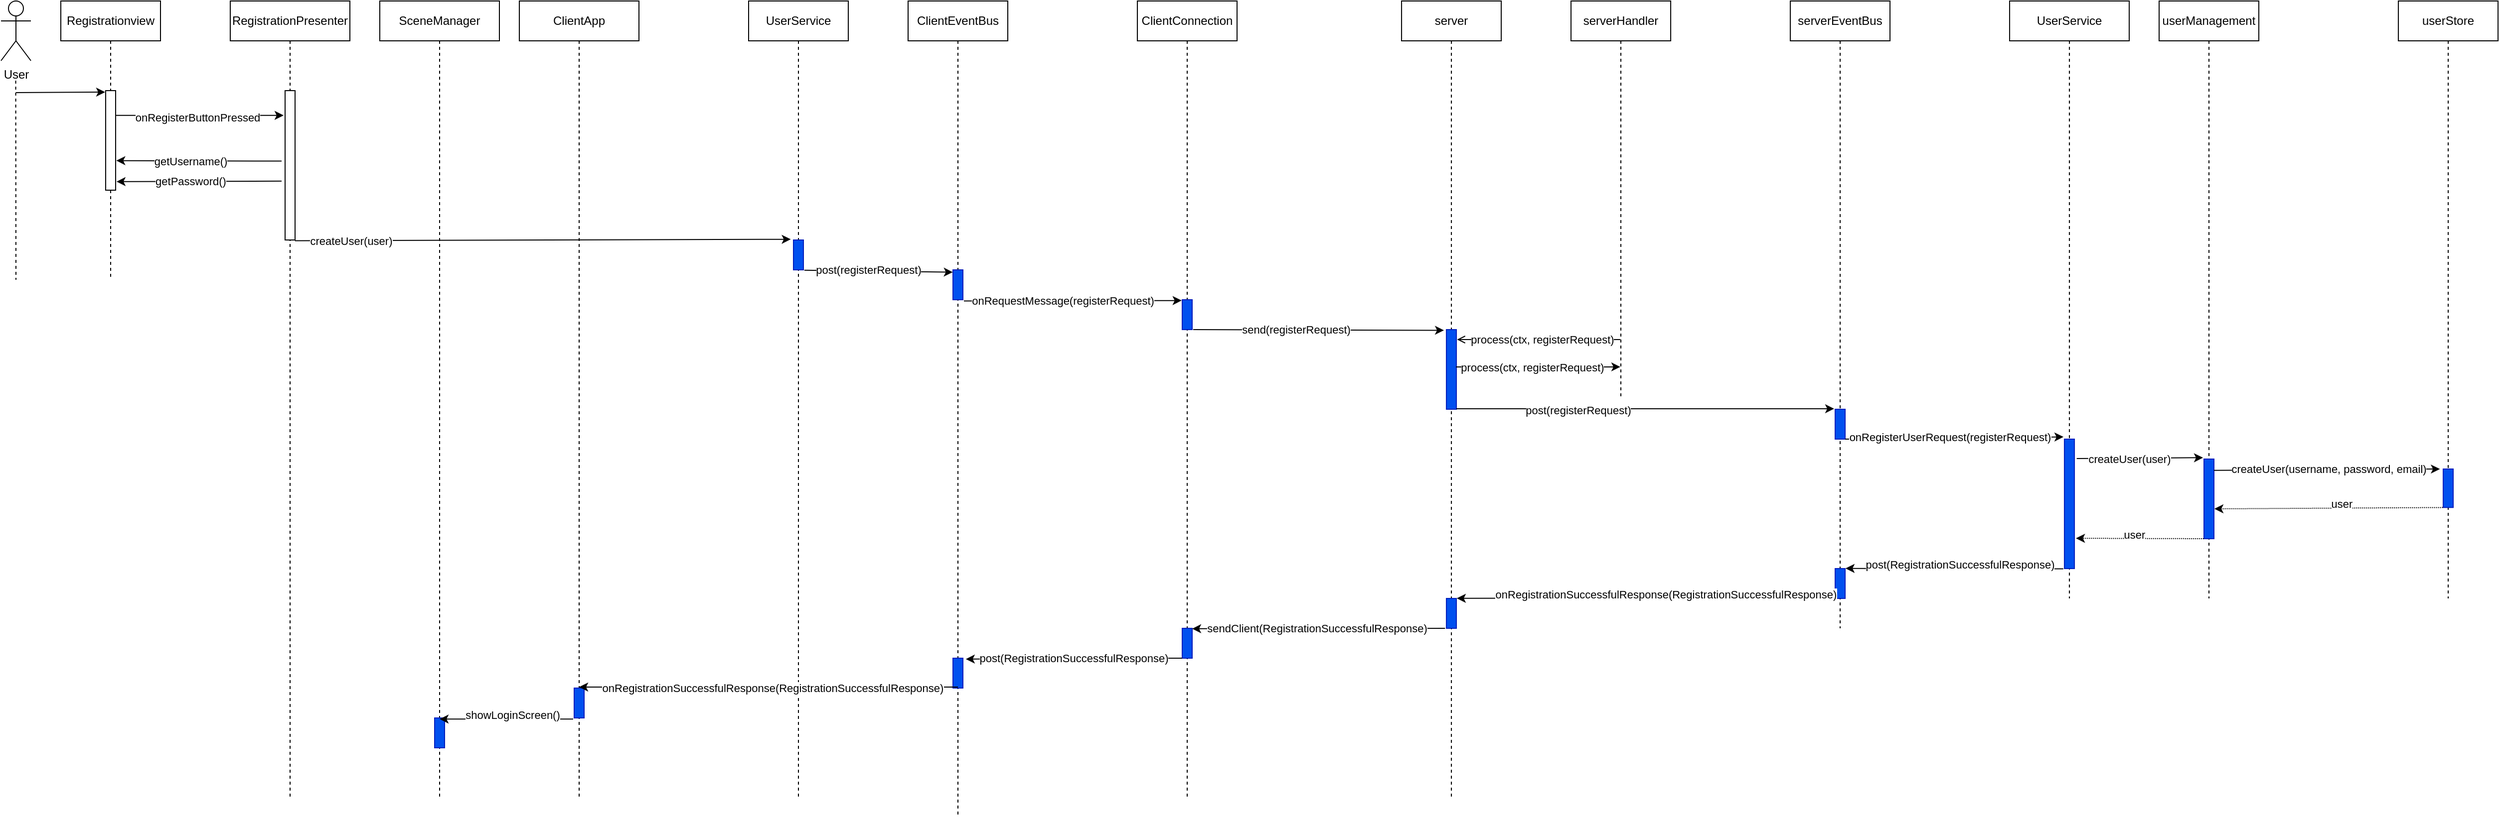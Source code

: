 <mxfile>
    <diagram id="3Xsf9Z5Jb-ylDypEAf_c" name="Register">
        <mxGraphModel dx="2295" dy="711" grid="1" gridSize="10" guides="1" tooltips="1" connect="1" arrows="1" fold="1" page="1" pageScale="1" pageWidth="850" pageHeight="1100" background="#ffffff" math="0" shadow="0">
            <root>
                <mxCell id="AodUy6y1ME9elZLvLSFF-0"/>
                <mxCell id="AodUy6y1ME9elZLvLSFF-1" parent="AodUy6y1ME9elZLvLSFF-0"/>
                <mxCell id="AodUy6y1ME9elZLvLSFF-2" value="RegistrationPresenter" style="shape=umlLifeline;perimeter=lifelinePerimeter;whiteSpace=wrap;html=1;container=1;collapsible=0;recursiveResize=0;outlineConnect=0;rounded=0;" parent="AodUy6y1ME9elZLvLSFF-1" vertex="1">
                    <mxGeometry x="240" y="80" width="120" height="800" as="geometry"/>
                </mxCell>
                <mxCell id="AodUy6y1ME9elZLvLSFF-3" value="" style="html=1;points=[];perimeter=orthogonalPerimeter;rounded=0;" parent="AodUy6y1ME9elZLvLSFF-2" vertex="1">
                    <mxGeometry x="55" y="90" width="10" height="150" as="geometry"/>
                </mxCell>
                <mxCell id="AodUy6y1ME9elZLvLSFF-4" value="Registrationview" style="shape=umlLifeline;perimeter=lifelinePerimeter;whiteSpace=wrap;html=1;container=1;collapsible=0;recursiveResize=0;outlineConnect=0;rounded=0;" parent="AodUy6y1ME9elZLvLSFF-1" vertex="1">
                    <mxGeometry x="70" y="80" width="100" height="280" as="geometry"/>
                </mxCell>
                <mxCell id="AodUy6y1ME9elZLvLSFF-5" value="" style="html=1;points=[];perimeter=orthogonalPerimeter;rounded=0;" parent="AodUy6y1ME9elZLvLSFF-4" vertex="1">
                    <mxGeometry x="45" y="90" width="10" height="100" as="geometry"/>
                </mxCell>
                <mxCell id="AodUy6y1ME9elZLvLSFF-6" value="ClientConnection" style="shape=umlLifeline;perimeter=lifelinePerimeter;whiteSpace=wrap;html=1;container=1;collapsible=0;recursiveResize=0;outlineConnect=0;rounded=0;" parent="AodUy6y1ME9elZLvLSFF-1" vertex="1">
                    <mxGeometry x="1150" y="80" width="100" height="800" as="geometry"/>
                </mxCell>
                <mxCell id="AodUy6y1ME9elZLvLSFF-7" value="" style="html=1;points=[];perimeter=orthogonalPerimeter;fillColor=#0050ef;fontColor=#ffffff;strokeColor=#001DBC;rounded=0;" parent="AodUy6y1ME9elZLvLSFF-6" vertex="1">
                    <mxGeometry x="45" y="300" width="10" height="30" as="geometry"/>
                </mxCell>
                <mxCell id="AodUy6y1ME9elZLvLSFF-8" value="" style="html=1;points=[];perimeter=orthogonalPerimeter;fillColor=#0050ef;fontColor=#ffffff;strokeColor=#001DBC;rounded=0;" parent="AodUy6y1ME9elZLvLSFF-6" vertex="1">
                    <mxGeometry x="45" y="630" width="10" height="30" as="geometry"/>
                </mxCell>
                <mxCell id="AodUy6y1ME9elZLvLSFF-97" style="edgeStyle=none;html=1;endArrow=classic;endFill=1;exitX=0.03;exitY=1.018;exitDx=0;exitDy=0;exitPerimeter=0;rounded=0;entryX=1.288;entryY=0.031;entryDx=0;entryDy=0;entryPerimeter=0;" parent="AodUy6y1ME9elZLvLSFF-6" target="AodUy6y1ME9elZLvLSFF-90" edge="1">
                    <mxGeometry relative="1" as="geometry">
                        <mxPoint x="45.0" y="660.06" as="sourcePoint"/>
                        <mxPoint x="-150.3" y="660.52" as="targetPoint"/>
                        <Array as="points">
                            <mxPoint x="-25.25" y="660"/>
                        </Array>
                    </mxGeometry>
                </mxCell>
                <mxCell id="AodUy6y1ME9elZLvLSFF-98" value="post(RegistrationSuccessfulResponse)" style="edgeLabel;html=1;align=center;verticalAlign=middle;resizable=0;points=[];rounded=0;" parent="AodUy6y1ME9elZLvLSFF-97" vertex="1" connectable="0">
                    <mxGeometry x="-0.387" y="-2" relative="1" as="geometry">
                        <mxPoint x="-43" y="2" as="offset"/>
                    </mxGeometry>
                </mxCell>
                <mxCell id="AodUy6y1ME9elZLvLSFF-17" value="serverHandler" style="shape=umlLifeline;perimeter=lifelinePerimeter;whiteSpace=wrap;html=1;container=1;collapsible=0;recursiveResize=0;outlineConnect=0;rounded=0;" parent="AodUy6y1ME9elZLvLSFF-1" vertex="1">
                    <mxGeometry x="1585.04" y="80" width="100" height="400" as="geometry"/>
                </mxCell>
                <mxCell id="AodUy6y1ME9elZLvLSFF-20" value="server" style="shape=umlLifeline;perimeter=lifelinePerimeter;whiteSpace=wrap;html=1;container=1;collapsible=0;recursiveResize=0;outlineConnect=0;rounded=0;" parent="AodUy6y1ME9elZLvLSFF-1" vertex="1">
                    <mxGeometry x="1415.04" y="80" width="100" height="800" as="geometry"/>
                </mxCell>
                <mxCell id="AodUy6y1ME9elZLvLSFF-21" value="" style="html=1;points=[];perimeter=orthogonalPerimeter;fillColor=#0050ef;fontColor=#ffffff;strokeColor=#001DBC;rounded=0;" parent="AodUy6y1ME9elZLvLSFF-20" vertex="1">
                    <mxGeometry x="45" y="330" width="10" height="80" as="geometry"/>
                </mxCell>
                <mxCell id="AodUy6y1ME9elZLvLSFF-22" value="" style="html=1;points=[];perimeter=orthogonalPerimeter;fillColor=#0050ef;fontColor=#ffffff;strokeColor=#001DBC;rounded=0;" parent="AodUy6y1ME9elZLvLSFF-20" vertex="1">
                    <mxGeometry x="45" y="600" width="10" height="30" as="geometry"/>
                </mxCell>
                <mxCell id="AodUy6y1ME9elZLvLSFF-23" value="&lt;span&gt;UserService&lt;/span&gt;" style="shape=umlLifeline;perimeter=lifelinePerimeter;whiteSpace=wrap;html=1;container=1;collapsible=0;recursiveResize=0;outlineConnect=0;rounded=0;" parent="AodUy6y1ME9elZLvLSFF-1" vertex="1">
                    <mxGeometry x="2025.04" y="80" width="120" height="600" as="geometry"/>
                </mxCell>
                <mxCell id="AodUy6y1ME9elZLvLSFF-24" value="" style="html=1;points=[];perimeter=orthogonalPerimeter;fillColor=#0050ef;fontColor=#ffffff;strokeColor=#001DBC;rounded=0;" parent="AodUy6y1ME9elZLvLSFF-23" vertex="1">
                    <mxGeometry x="55" y="440" width="10" height="130" as="geometry"/>
                </mxCell>
                <mxCell id="AodUy6y1ME9elZLvLSFF-25" value="serverEventBus" style="shape=umlLifeline;perimeter=lifelinePerimeter;whiteSpace=wrap;html=1;container=1;collapsible=0;recursiveResize=0;outlineConnect=0;rounded=0;" parent="AodUy6y1ME9elZLvLSFF-1" vertex="1">
                    <mxGeometry x="1805.04" y="80" width="100" height="630" as="geometry"/>
                </mxCell>
                <mxCell id="AodUy6y1ME9elZLvLSFF-26" value="" style="html=1;points=[];perimeter=orthogonalPerimeter;fillColor=#0050ef;fontColor=#ffffff;strokeColor=#001DBC;rounded=0;" parent="AodUy6y1ME9elZLvLSFF-25" vertex="1">
                    <mxGeometry x="45" y="410" width="10" height="30" as="geometry"/>
                </mxCell>
                <mxCell id="AodUy6y1ME9elZLvLSFF-27" value="" style="html=1;points=[];perimeter=orthogonalPerimeter;fillColor=#0050ef;fontColor=#ffffff;strokeColor=#001DBC;rounded=0;" parent="AodUy6y1ME9elZLvLSFF-25" vertex="1">
                    <mxGeometry x="45" y="570" width="10" height="30" as="geometry"/>
                </mxCell>
                <mxCell id="AodUy6y1ME9elZLvLSFF-28" value="" style="edgeStyle=none;html=1;dashed=1;endArrow=none;endFill=0;rounded=0;" parent="AodUy6y1ME9elZLvLSFF-1" edge="1">
                    <mxGeometry relative="1" as="geometry">
                        <mxPoint x="24.76" y="160" as="sourcePoint"/>
                        <mxPoint x="25" y="360" as="targetPoint"/>
                    </mxGeometry>
                </mxCell>
                <mxCell id="AodUy6y1ME9elZLvLSFF-29" style="edgeStyle=none;html=1;endArrow=classic;endFill=1;entryX=-0.052;entryY=0.015;entryDx=0;entryDy=0;entryPerimeter=0;rounded=0;" parent="AodUy6y1ME9elZLvLSFF-1" target="AodUy6y1ME9elZLvLSFF-5" edge="1">
                    <mxGeometry relative="1" as="geometry">
                        <mxPoint x="25" y="172" as="sourcePoint"/>
                    </mxGeometry>
                </mxCell>
                <mxCell id="AodUy6y1ME9elZLvLSFF-30" value="User" style="shape=umlActor;verticalLabelPosition=bottom;verticalAlign=top;html=1;rounded=0;" parent="AodUy6y1ME9elZLvLSFF-1" vertex="1">
                    <mxGeometry x="10" y="80" width="30" height="60" as="geometry"/>
                </mxCell>
                <mxCell id="AodUy6y1ME9elZLvLSFF-31" value="userStore" style="shape=umlLifeline;perimeter=lifelinePerimeter;whiteSpace=wrap;html=1;container=1;collapsible=0;recursiveResize=0;outlineConnect=0;rounded=0;" parent="AodUy6y1ME9elZLvLSFF-1" vertex="1">
                    <mxGeometry x="2415.04" y="80" width="100" height="600" as="geometry"/>
                </mxCell>
                <mxCell id="AodUy6y1ME9elZLvLSFF-32" value="" style="html=1;points=[];perimeter=orthogonalPerimeter;fillColor=#0050ef;fontColor=#ffffff;strokeColor=#001DBC;rounded=0;" parent="AodUy6y1ME9elZLvLSFF-31" vertex="1">
                    <mxGeometry x="45" y="470" width="10" height="38.64" as="geometry"/>
                </mxCell>
                <mxCell id="AodUy6y1ME9elZLvLSFF-38" style="edgeStyle=none;html=1;endArrow=classic;endFill=1;entryX=-0.148;entryY=0.166;entryDx=0;entryDy=0;entryPerimeter=0;rounded=0;" parent="AodUy6y1ME9elZLvLSFF-1" source="AodUy6y1ME9elZLvLSFF-5" target="AodUy6y1ME9elZLvLSFF-3" edge="1">
                    <mxGeometry relative="1" as="geometry">
                        <mxPoint x="120" y="190" as="sourcePoint"/>
                        <mxPoint x="280" y="190" as="targetPoint"/>
                    </mxGeometry>
                </mxCell>
                <mxCell id="AodUy6y1ME9elZLvLSFF-39" value="onRegisterButtonPressed" style="edgeLabel;html=1;align=center;verticalAlign=middle;resizable=0;points=[];rounded=0;" parent="AodUy6y1ME9elZLvLSFF-38" vertex="1" connectable="0">
                    <mxGeometry x="-0.387" y="-2" relative="1" as="geometry">
                        <mxPoint x="30" as="offset"/>
                    </mxGeometry>
                </mxCell>
                <mxCell id="AodUy6y1ME9elZLvLSFF-40" style="edgeStyle=none;html=1;endArrow=classic;endFill=1;exitX=-0.351;exitY=0.472;exitDx=0;exitDy=0;exitPerimeter=0;entryX=1.067;entryY=0.703;entryDx=0;entryDy=0;entryPerimeter=0;rounded=0;" parent="AodUy6y1ME9elZLvLSFF-1" source="AodUy6y1ME9elZLvLSFF-3" target="AodUy6y1ME9elZLvLSFF-5" edge="1">
                    <mxGeometry relative="1" as="geometry">
                        <mxPoint x="280" y="280" as="sourcePoint"/>
                        <mxPoint x="259.48" y="280.0" as="targetPoint"/>
                    </mxGeometry>
                </mxCell>
                <mxCell id="AodUy6y1ME9elZLvLSFF-41" value="getUsername()" style="edgeLabel;html=1;align=center;verticalAlign=middle;resizable=0;points=[];rounded=0;" parent="AodUy6y1ME9elZLvLSFF-40" vertex="1" connectable="0">
                    <mxGeometry x="0.105" relative="1" as="geometry">
                        <mxPoint as="offset"/>
                    </mxGeometry>
                </mxCell>
                <mxCell id="AodUy6y1ME9elZLvLSFF-42" style="edgeStyle=none;html=1;endArrow=classic;endFill=1;exitX=-0.351;exitY=0.606;exitDx=0;exitDy=0;exitPerimeter=0;entryX=1.09;entryY=0.914;entryDx=0;entryDy=0;entryPerimeter=0;rounded=0;" parent="AodUy6y1ME9elZLvLSFF-1" source="AodUy6y1ME9elZLvLSFF-3" target="AodUy6y1ME9elZLvLSFF-5" edge="1">
                    <mxGeometry relative="1" as="geometry">
                        <mxPoint x="288.57" y="260.48" as="sourcePoint"/>
                        <mxPoint x="130.0" y="260" as="targetPoint"/>
                        <Array as="points"/>
                    </mxGeometry>
                </mxCell>
                <mxCell id="AodUy6y1ME9elZLvLSFF-43" value="getPassword()" style="edgeLabel;html=1;align=center;verticalAlign=middle;resizable=0;points=[];rounded=0;" parent="AodUy6y1ME9elZLvLSFF-42" vertex="1" connectable="0">
                    <mxGeometry x="0.105" relative="1" as="geometry">
                        <mxPoint as="offset"/>
                    </mxGeometry>
                </mxCell>
                <mxCell id="AodUy6y1ME9elZLvLSFF-46" style="edgeStyle=none;html=1;endArrow=classic;endFill=1;rounded=0;exitX=1.1;exitY=1;exitDx=0;exitDy=0;exitPerimeter=0;entryX=-0.243;entryY=0.009;entryDx=0;entryDy=0;entryPerimeter=0;" parent="AodUy6y1ME9elZLvLSFF-1" source="AodUy6y1ME9elZLvLSFF-7" target="AodUy6y1ME9elZLvLSFF-21" edge="1">
                    <mxGeometry relative="1" as="geometry">
                        <mxPoint x="1130" y="395" as="sourcePoint"/>
                        <mxPoint x="1380" y="410" as="targetPoint"/>
                    </mxGeometry>
                </mxCell>
                <mxCell id="AodUy6y1ME9elZLvLSFF-47" value="send(registerRequest)" style="edgeLabel;html=1;align=center;verticalAlign=middle;resizable=0;points=[];rounded=0;" parent="AodUy6y1ME9elZLvLSFF-46" vertex="1" connectable="0">
                    <mxGeometry x="-0.387" y="-2" relative="1" as="geometry">
                        <mxPoint x="26" y="-2" as="offset"/>
                    </mxGeometry>
                </mxCell>
                <mxCell id="AodUy6y1ME9elZLvLSFF-48" style="edgeStyle=none;html=1;endArrow=classic;endFill=1;exitX=0.957;exitY=0.468;exitDx=0;exitDy=0;exitPerimeter=0;rounded=0;" parent="AodUy6y1ME9elZLvLSFF-1" source="AodUy6y1ME9elZLvLSFF-21" target="AodUy6y1ME9elZLvLSFF-17" edge="1">
                    <mxGeometry relative="1" as="geometry">
                        <mxPoint x="1475.04" y="380.93" as="sourcePoint"/>
                        <mxPoint x="1624.52" y="379.49" as="targetPoint"/>
                    </mxGeometry>
                </mxCell>
                <mxCell id="AodUy6y1ME9elZLvLSFF-49" value="process(ctx, registerRequest)" style="edgeLabel;html=1;align=center;verticalAlign=middle;resizable=0;points=[];rounded=0;" parent="AodUy6y1ME9elZLvLSFF-48" vertex="1" connectable="0">
                    <mxGeometry x="-0.387" y="-2" relative="1" as="geometry">
                        <mxPoint x="26" y="-2" as="offset"/>
                    </mxGeometry>
                </mxCell>
                <mxCell id="AodUy6y1ME9elZLvLSFF-50" style="edgeStyle=none;html=1;endArrow=classic;endFill=1;exitX=0.995;exitY=0.993;exitDx=0;exitDy=0;exitPerimeter=0;entryX=-0.1;entryY=-0.017;entryDx=0;entryDy=0;entryPerimeter=0;rounded=0;" parent="AodUy6y1ME9elZLvLSFF-1" source="AodUy6y1ME9elZLvLSFF-21" target="AodUy6y1ME9elZLvLSFF-26" edge="1">
                    <mxGeometry relative="1" as="geometry">
                        <mxPoint x="1470.04" y="432.12" as="sourcePoint"/>
                        <mxPoint x="1755.04" y="429" as="targetPoint"/>
                    </mxGeometry>
                </mxCell>
                <mxCell id="AodUy6y1ME9elZLvLSFF-51" value="post(registerRequest)" style="edgeLabel;html=1;align=center;verticalAlign=middle;resizable=0;points=[];rounded=0;" parent="AodUy6y1ME9elZLvLSFF-50" vertex="1" connectable="0">
                    <mxGeometry x="-0.387" y="-2" relative="1" as="geometry">
                        <mxPoint x="6" y="-1" as="offset"/>
                    </mxGeometry>
                </mxCell>
                <mxCell id="AodUy6y1ME9elZLvLSFF-52" style="edgeStyle=none;html=1;endArrow=classic;endFill=1;exitX=0.995;exitY=0.998;exitDx=0;exitDy=0;exitPerimeter=0;entryX=-0.1;entryY=-0.017;entryDx=0;entryDy=0;entryPerimeter=0;rounded=0;" parent="AodUy6y1ME9elZLvLSFF-1" source="AodUy6y1ME9elZLvLSFF-26" target="AodUy6y1ME9elZLvLSFF-24" edge="1">
                    <mxGeometry relative="1" as="geometry">
                        <mxPoint x="1655.04" y="510" as="sourcePoint"/>
                        <mxPoint x="1940.09" y="509.56" as="targetPoint"/>
                    </mxGeometry>
                </mxCell>
                <mxCell id="AodUy6y1ME9elZLvLSFF-53" value="onRegisterUserRequest(registerRequest)" style="edgeLabel;html=1;align=center;verticalAlign=middle;resizable=0;points=[];rounded=0;" parent="AodUy6y1ME9elZLvLSFF-52" vertex="1" connectable="0">
                    <mxGeometry x="-0.387" y="-2" relative="1" as="geometry">
                        <mxPoint x="38" y="-4" as="offset"/>
                    </mxGeometry>
                </mxCell>
                <mxCell id="AodUy6y1ME9elZLvLSFF-54" value="userManagement" style="shape=umlLifeline;perimeter=lifelinePerimeter;whiteSpace=wrap;html=1;container=1;collapsible=0;recursiveResize=0;outlineConnect=0;rounded=0;" parent="AodUy6y1ME9elZLvLSFF-1" vertex="1">
                    <mxGeometry x="2175.04" y="80" width="100" height="600" as="geometry"/>
                </mxCell>
                <mxCell id="AodUy6y1ME9elZLvLSFF-55" value="" style="html=1;points=[];perimeter=orthogonalPerimeter;fillColor=#0050ef;fontColor=#ffffff;strokeColor=#001DBC;rounded=0;" parent="AodUy6y1ME9elZLvLSFF-54" vertex="1">
                    <mxGeometry x="45" y="460" width="10" height="80" as="geometry"/>
                </mxCell>
                <mxCell id="AodUy6y1ME9elZLvLSFF-56" style="edgeStyle=none;html=1;endArrow=classic;endFill=1;entryX=-0.1;entryY=-0.017;entryDx=0;entryDy=0;entryPerimeter=0;exitX=1.233;exitY=0.15;exitDx=0;exitDy=0;exitPerimeter=0;rounded=0;" parent="AodUy6y1ME9elZLvLSFF-1" source="AodUy6y1ME9elZLvLSFF-24" target="AodUy6y1ME9elZLvLSFF-55" edge="1">
                    <mxGeometry relative="1" as="geometry">
                        <mxPoint x="2035.04" y="479" as="sourcePoint"/>
                        <mxPoint x="2135.14" y="530.92" as="targetPoint"/>
                    </mxGeometry>
                </mxCell>
                <mxCell id="AodUy6y1ME9elZLvLSFF-57" value="createUser(user)" style="edgeLabel;html=1;align=center;verticalAlign=middle;resizable=0;points=[];rounded=0;" parent="AodUy6y1ME9elZLvLSFF-56" vertex="1" connectable="0">
                    <mxGeometry x="-0.387" y="-2" relative="1" as="geometry">
                        <mxPoint x="13" y="-1" as="offset"/>
                    </mxGeometry>
                </mxCell>
                <mxCell id="AodUy6y1ME9elZLvLSFF-58" style="edgeStyle=none;html=1;endArrow=classic;endFill=1;entryX=-0.333;entryY=0;entryDx=0;entryDy=0;entryPerimeter=0;exitX=0.995;exitY=0.142;exitDx=0;exitDy=0;exitPerimeter=0;rounded=0;" parent="AodUy6y1ME9elZLvLSFF-1" source="AodUy6y1ME9elZLvLSFF-55" target="AodUy6y1ME9elZLvLSFF-32" edge="1">
                    <mxGeometry relative="1" as="geometry">
                        <mxPoint x="2210.04" y="490.86" as="sourcePoint"/>
                        <mxPoint x="2302.81" y="542.28" as="targetPoint"/>
                    </mxGeometry>
                </mxCell>
                <mxCell id="AodUy6y1ME9elZLvLSFF-59" value="createUser(username, password, email)" style="edgeLabel;html=1;align=center;verticalAlign=middle;resizable=0;points=[];rounded=0;" parent="AodUy6y1ME9elZLvLSFF-58" vertex="1" connectable="0">
                    <mxGeometry x="-0.387" y="-2" relative="1" as="geometry">
                        <mxPoint x="45" y="-3" as="offset"/>
                    </mxGeometry>
                </mxCell>
                <mxCell id="AodUy6y1ME9elZLvLSFF-60" style="edgeStyle=none;html=1;endArrow=classic;endFill=1;dashed=1;dashPattern=1 1;entryX=1.047;entryY=0.625;entryDx=0;entryDy=0;entryPerimeter=0;exitX=-0.028;exitY=1.001;exitDx=0;exitDy=0;exitPerimeter=0;rounded=0;" parent="AodUy6y1ME9elZLvLSFF-1" source="AodUy6y1ME9elZLvLSFF-32" target="AodUy6y1ME9elZLvLSFF-55" edge="1">
                    <mxGeometry relative="1" as="geometry">
                        <mxPoint x="2375.04" y="528" as="sourcePoint"/>
                        <mxPoint x="2219.09" y="524.67" as="targetPoint"/>
                    </mxGeometry>
                </mxCell>
                <mxCell id="AodUy6y1ME9elZLvLSFF-61" value="user" style="edgeLabel;html=1;align=center;verticalAlign=middle;resizable=0;points=[];rounded=0;" parent="AodUy6y1ME9elZLvLSFF-60" vertex="1" connectable="0">
                    <mxGeometry x="-0.387" y="-2" relative="1" as="geometry">
                        <mxPoint x="-31" y="-2" as="offset"/>
                    </mxGeometry>
                </mxCell>
                <mxCell id="AodUy6y1ME9elZLvLSFF-62" style="edgeStyle=none;html=1;endArrow=classic;endFill=1;dashed=1;dashPattern=1 1;entryX=1.156;entryY=0.766;entryDx=0;entryDy=0;entryPerimeter=0;exitX=-0.018;exitY=1;exitDx=0;exitDy=0;exitPerimeter=0;rounded=0;" parent="AodUy6y1ME9elZLvLSFF-1" source="AodUy6y1ME9elZLvLSFF-55" target="AodUy6y1ME9elZLvLSFF-24" edge="1">
                    <mxGeometry relative="1" as="geometry">
                        <mxPoint x="2194.29" y="559.639" as="sourcePoint"/>
                        <mxPoint x="2025.04" y="559.6" as="targetPoint"/>
                    </mxGeometry>
                </mxCell>
                <mxCell id="AodUy6y1ME9elZLvLSFF-63" value="user" style="edgeLabel;html=1;align=center;verticalAlign=middle;resizable=0;points=[];rounded=0;" parent="AodUy6y1ME9elZLvLSFF-62" vertex="1" connectable="0">
                    <mxGeometry x="-0.387" y="-2" relative="1" as="geometry">
                        <mxPoint x="-31" y="-2" as="offset"/>
                    </mxGeometry>
                </mxCell>
                <mxCell id="AodUy6y1ME9elZLvLSFF-64" style="edgeStyle=none;html=1;endArrow=classic;endFill=1;entryX=1.042;entryY=-0.004;entryDx=0;entryDy=0;entryPerimeter=0;exitX=-0.112;exitY=1.002;exitDx=0;exitDy=0;exitPerimeter=0;rounded=0;" parent="AodUy6y1ME9elZLvLSFF-1" source="AodUy6y1ME9elZLvLSFF-24" target="AodUy6y1ME9elZLvLSFF-27" edge="1">
                    <mxGeometry relative="1" as="geometry">
                        <mxPoint x="1988.3" y="580.42" as="sourcePoint"/>
                        <mxPoint x="1830.04" y="580" as="targetPoint"/>
                    </mxGeometry>
                </mxCell>
                <mxCell id="AodUy6y1ME9elZLvLSFF-65" value="post(RegistrationSuccessfulResponse)" style="edgeLabel;html=1;align=center;verticalAlign=middle;resizable=0;points=[];rounded=0;" parent="AodUy6y1ME9elZLvLSFF-64" vertex="1" connectable="0">
                    <mxGeometry x="-0.387" y="-2" relative="1" as="geometry">
                        <mxPoint x="-37" y="-2" as="offset"/>
                    </mxGeometry>
                </mxCell>
                <mxCell id="AodUy6y1ME9elZLvLSFF-66" style="edgeStyle=none;html=1;endArrow=classic;endFill=1;entryX=1.042;entryY=-0.004;entryDx=0;entryDy=0;entryPerimeter=0;exitX=-0.18;exitY=0.98;exitDx=0;exitDy=0;exitPerimeter=0;rounded=0;" parent="AodUy6y1ME9elZLvLSFF-1" source="AodUy6y1ME9elZLvLSFF-27" target="AodUy6y1ME9elZLvLSFF-22" edge="1">
                    <mxGeometry relative="1" as="geometry">
                        <mxPoint x="1658.92" y="620.26" as="sourcePoint"/>
                        <mxPoint x="1460.04" y="610" as="targetPoint"/>
                    </mxGeometry>
                </mxCell>
                <mxCell id="AodUy6y1ME9elZLvLSFF-67" value="onRegistrationSuccessfulResponse(RegistrationSuccessfulResponse)" style="edgeLabel;html=1;align=center;verticalAlign=middle;resizable=0;points=[];rounded=0;" parent="AodUy6y1ME9elZLvLSFF-66" vertex="1" connectable="0">
                    <mxGeometry x="-0.387" y="-2" relative="1" as="geometry">
                        <mxPoint x="-52" y="-2" as="offset"/>
                    </mxGeometry>
                </mxCell>
                <mxCell id="AodUy6y1ME9elZLvLSFF-68" style="edgeStyle=none;html=1;endArrow=classic;endFill=1;entryX=0.995;entryY=0.014;entryDx=0;entryDy=0;entryPerimeter=0;exitX=-0.137;exitY=1;exitDx=0;exitDy=0;exitPerimeter=0;rounded=0;" parent="AodUy6y1ME9elZLvLSFF-1" source="AodUy6y1ME9elZLvLSFF-22" target="AodUy6y1ME9elZLvLSFF-8" edge="1">
                    <mxGeometry relative="1" as="geometry">
                        <mxPoint x="1145" y="640" as="sourcePoint"/>
                        <mxPoint x="985.504" y="640" as="targetPoint"/>
                        <Array as="points"/>
                    </mxGeometry>
                </mxCell>
                <mxCell id="AodUy6y1ME9elZLvLSFF-69" value="sendClient(RegistrationSuccessfulResponse)" style="edgeLabel;html=1;align=center;verticalAlign=middle;resizable=0;points=[];rounded=0;" parent="AodUy6y1ME9elZLvLSFF-68" vertex="1" connectable="0">
                    <mxGeometry x="-0.387" y="-2" relative="1" as="geometry">
                        <mxPoint x="-51" y="2" as="offset"/>
                    </mxGeometry>
                </mxCell>
                <mxCell id="AodUy6y1ME9elZLvLSFF-70" style="edgeStyle=none;html=1;endArrow=classic;endFill=1;exitX=0.98;exitY=1.005;exitDx=0;exitDy=0;exitPerimeter=0;rounded=0;entryX=-0.274;entryY=-0.023;entryDx=0;entryDy=0;entryPerimeter=0;" parent="AodUy6y1ME9elZLvLSFF-1" source="AodUy6y1ME9elZLvLSFF-3" target="AodUy6y1ME9elZLvLSFF-81" edge="1">
                    <mxGeometry relative="1" as="geometry">
                        <mxPoint x="459.71" y="289.52" as="sourcePoint"/>
                        <mxPoint x="454.48" y="289.49" as="targetPoint"/>
                    </mxGeometry>
                </mxCell>
                <mxCell id="AodUy6y1ME9elZLvLSFF-71" value="createUser(user)" style="edgeLabel;html=1;align=center;verticalAlign=middle;resizable=0;points=[];rounded=0;" parent="AodUy6y1ME9elZLvLSFF-70" vertex="1" connectable="0">
                    <mxGeometry x="-0.387" y="-2" relative="1" as="geometry">
                        <mxPoint x="-97" y="-2" as="offset"/>
                    </mxGeometry>
                </mxCell>
                <mxCell id="AodUy6y1ME9elZLvLSFF-80" value="UserService" style="shape=umlLifeline;perimeter=lifelinePerimeter;whiteSpace=wrap;html=1;container=1;collapsible=0;recursiveResize=0;outlineConnect=0;rounded=0;" parent="AodUy6y1ME9elZLvLSFF-1" vertex="1">
                    <mxGeometry x="760" y="80" width="100" height="800" as="geometry"/>
                </mxCell>
                <mxCell id="AodUy6y1ME9elZLvLSFF-81" value="" style="html=1;points=[];perimeter=orthogonalPerimeter;fillColor=#0050ef;fontColor=#ffffff;strokeColor=#001DBC;rounded=0;" parent="AodUy6y1ME9elZLvLSFF-80" vertex="1">
                    <mxGeometry x="45" y="240" width="10" height="30" as="geometry"/>
                </mxCell>
                <mxCell id="AodUy6y1ME9elZLvLSFF-88" value="ClientEventBus" style="shape=umlLifeline;perimeter=lifelinePerimeter;whiteSpace=wrap;html=1;container=1;collapsible=0;recursiveResize=0;outlineConnect=0;rounded=0;" parent="AodUy6y1ME9elZLvLSFF-1" vertex="1">
                    <mxGeometry x="920" y="80" width="100" height="820" as="geometry"/>
                </mxCell>
                <mxCell id="AodUy6y1ME9elZLvLSFF-89" value="" style="html=1;points=[];perimeter=orthogonalPerimeter;fillColor=#0050ef;fontColor=#ffffff;strokeColor=#001DBC;rounded=0;" parent="AodUy6y1ME9elZLvLSFF-88" vertex="1">
                    <mxGeometry x="45" y="270" width="10" height="30" as="geometry"/>
                </mxCell>
                <mxCell id="AodUy6y1ME9elZLvLSFF-90" value="" style="html=1;points=[];perimeter=orthogonalPerimeter;fillColor=#0050ef;fontColor=#ffffff;strokeColor=#001DBC;rounded=0;" parent="AodUy6y1ME9elZLvLSFF-88" vertex="1">
                    <mxGeometry x="45" y="660" width="10" height="30" as="geometry"/>
                </mxCell>
                <mxCell id="AodUy6y1ME9elZLvLSFF-91" style="edgeStyle=none;html=1;endArrow=classic;endFill=1;exitX=1.095;exitY=1.011;exitDx=0;exitDy=0;exitPerimeter=0;rounded=0;entryX=-0.017;entryY=0.078;entryDx=0;entryDy=0;entryPerimeter=0;" parent="AodUy6y1ME9elZLvLSFF-1" source="AodUy6y1ME9elZLvLSFF-81" target="AodUy6y1ME9elZLvLSFF-89" edge="1">
                    <mxGeometry relative="1" as="geometry">
                        <mxPoint x="812.79" y="350.0" as="sourcePoint"/>
                        <mxPoint x="1010.0" y="350.03" as="targetPoint"/>
                        <Array as="points"/>
                    </mxGeometry>
                </mxCell>
                <mxCell id="AodUy6y1ME9elZLvLSFF-92" value="post(registerRequest)" style="edgeLabel;html=1;align=center;verticalAlign=middle;resizable=0;points=[];rounded=0;" parent="AodUy6y1ME9elZLvLSFF-91" vertex="1" connectable="0">
                    <mxGeometry x="-0.387" y="-2" relative="1" as="geometry">
                        <mxPoint x="18" y="-3" as="offset"/>
                    </mxGeometry>
                </mxCell>
                <mxCell id="AodUy6y1ME9elZLvLSFF-93" style="edgeStyle=none;html=1;endArrow=classic;endFill=1;entryX=-0.06;entryY=0.027;entryDx=0;entryDy=0;entryPerimeter=0;exitX=1.1;exitY=1.04;exitDx=0;exitDy=0;exitPerimeter=0;rounded=0;" parent="AodUy6y1ME9elZLvLSFF-1" source="AodUy6y1ME9elZLvLSFF-89" target="AodUy6y1ME9elZLvLSFF-7" edge="1">
                    <mxGeometry relative="1" as="geometry">
                        <mxPoint x="975" y="364.86" as="sourcePoint"/>
                        <mxPoint x="1169.29" y="364.41" as="targetPoint"/>
                    </mxGeometry>
                </mxCell>
                <mxCell id="AodUy6y1ME9elZLvLSFF-94" value="onRequestMessage(registerRequest)" style="edgeLabel;html=1;align=center;verticalAlign=middle;resizable=0;points=[];rounded=0;" parent="AodUy6y1ME9elZLvLSFF-93" vertex="1" connectable="0">
                    <mxGeometry x="-0.387" y="-2" relative="1" as="geometry">
                        <mxPoint x="32" y="-2" as="offset"/>
                    </mxGeometry>
                </mxCell>
                <mxCell id="AodUy6y1ME9elZLvLSFF-18" style="edgeStyle=none;html=1;endArrow=open;endFill=0;rounded=0;entryX=1.071;entryY=0.125;entryDx=0;entryDy=0;entryPerimeter=0;" parent="AodUy6y1ME9elZLvLSFF-1" source="AodUy6y1ME9elZLvLSFF-17" target="AodUy6y1ME9elZLvLSFF-21" edge="1">
                    <mxGeometry relative="1" as="geometry">
                        <mxPoint x="1634.61" y="420" as="sourcePoint"/>
                        <mxPoint x="1470.04" y="420" as="targetPoint"/>
                    </mxGeometry>
                </mxCell>
                <mxCell id="AodUy6y1ME9elZLvLSFF-19" value="process(ctx, registerRequest)" style="edgeLabel;html=1;align=center;verticalAlign=middle;resizable=0;points=[];rounded=0;" parent="AodUy6y1ME9elZLvLSFF-18" vertex="1" connectable="0">
                    <mxGeometry x="-0.387" y="-2" relative="1" as="geometry">
                        <mxPoint x="-29" y="2" as="offset"/>
                    </mxGeometry>
                </mxCell>
                <mxCell id="AodUy6y1ME9elZLvLSFF-99" value="ClientApp" style="shape=umlLifeline;perimeter=lifelinePerimeter;whiteSpace=wrap;html=1;container=1;collapsible=0;recursiveResize=0;outlineConnect=0;rounded=0;" parent="AodUy6y1ME9elZLvLSFF-1" vertex="1">
                    <mxGeometry x="530" y="80" width="120" height="800" as="geometry"/>
                </mxCell>
                <mxCell id="AodUy6y1ME9elZLvLSFF-102" value="" style="html=1;points=[];perimeter=orthogonalPerimeter;fillColor=#0050ef;fontColor=#ffffff;strokeColor=#001DBC;rounded=0;" parent="AodUy6y1ME9elZLvLSFF-99" vertex="1">
                    <mxGeometry x="55" y="690" width="10" height="30" as="geometry"/>
                </mxCell>
                <mxCell id="AodUy6y1ME9elZLvLSFF-101" value="SceneManager" style="shape=umlLifeline;perimeter=lifelinePerimeter;whiteSpace=wrap;html=1;container=1;collapsible=0;recursiveResize=0;outlineConnect=0;rounded=0;" parent="AodUy6y1ME9elZLvLSFF-1" vertex="1">
                    <mxGeometry x="390" y="80" width="120" height="800" as="geometry"/>
                </mxCell>
                <mxCell id="AodUy6y1ME9elZLvLSFF-107" value="" style="html=1;points=[];perimeter=orthogonalPerimeter;fillColor=#0050ef;fontColor=#ffffff;strokeColor=#001DBC;rounded=0;" parent="AodUy6y1ME9elZLvLSFF-101" vertex="1">
                    <mxGeometry x="55" y="720" width="10" height="30" as="geometry"/>
                </mxCell>
                <mxCell id="AodUy6y1ME9elZLvLSFF-103" style="edgeStyle=none;html=1;endArrow=classic;endFill=1;rounded=0;" parent="AodUy6y1ME9elZLvLSFF-1" target="AodUy6y1ME9elZLvLSFF-99" edge="1">
                    <mxGeometry relative="1" as="geometry">
                        <mxPoint x="970" y="769" as="sourcePoint"/>
                        <mxPoint x="662.25" y="769.05" as="targetPoint"/>
                        <Array as="points">
                            <mxPoint x="888" y="769"/>
                        </Array>
                    </mxGeometry>
                </mxCell>
                <mxCell id="AodUy6y1ME9elZLvLSFF-104" value="onRegistrationSuccessfulResponse(RegistrationSuccessfulResponse)" style="edgeLabel;html=1;align=center;verticalAlign=middle;resizable=0;points=[];rounded=0;" parent="AodUy6y1ME9elZLvLSFF-103" vertex="1" connectable="0">
                    <mxGeometry x="-0.387" y="-2" relative="1" as="geometry">
                        <mxPoint x="-70" y="3" as="offset"/>
                    </mxGeometry>
                </mxCell>
                <mxCell id="AodUy6y1ME9elZLvLSFF-105" style="edgeStyle=none;html=1;endArrow=classic;endFill=1;rounded=0;exitX=-0.1;exitY=1.038;exitDx=0;exitDy=0;exitPerimeter=0;" parent="AodUy6y1ME9elZLvLSFF-1" source="AodUy6y1ME9elZLvLSFF-102" target="AodUy6y1ME9elZLvLSFF-101" edge="1">
                    <mxGeometry relative="1" as="geometry">
                        <mxPoint x="460" y="930.0" as="sourcePoint"/>
                        <mxPoint x="310" y="930" as="targetPoint"/>
                    </mxGeometry>
                </mxCell>
                <mxCell id="AodUy6y1ME9elZLvLSFF-106" value="showLoginScreen()" style="edgeLabel;html=1;align=center;verticalAlign=middle;resizable=0;points=[];rounded=0;" parent="AodUy6y1ME9elZLvLSFF-105" vertex="1" connectable="0">
                    <mxGeometry x="-0.387" y="-2" relative="1" as="geometry">
                        <mxPoint x="-20" y="-2" as="offset"/>
                    </mxGeometry>
                </mxCell>
            </root>
        </mxGraphModel>
    </diagram>
</mxfile>
